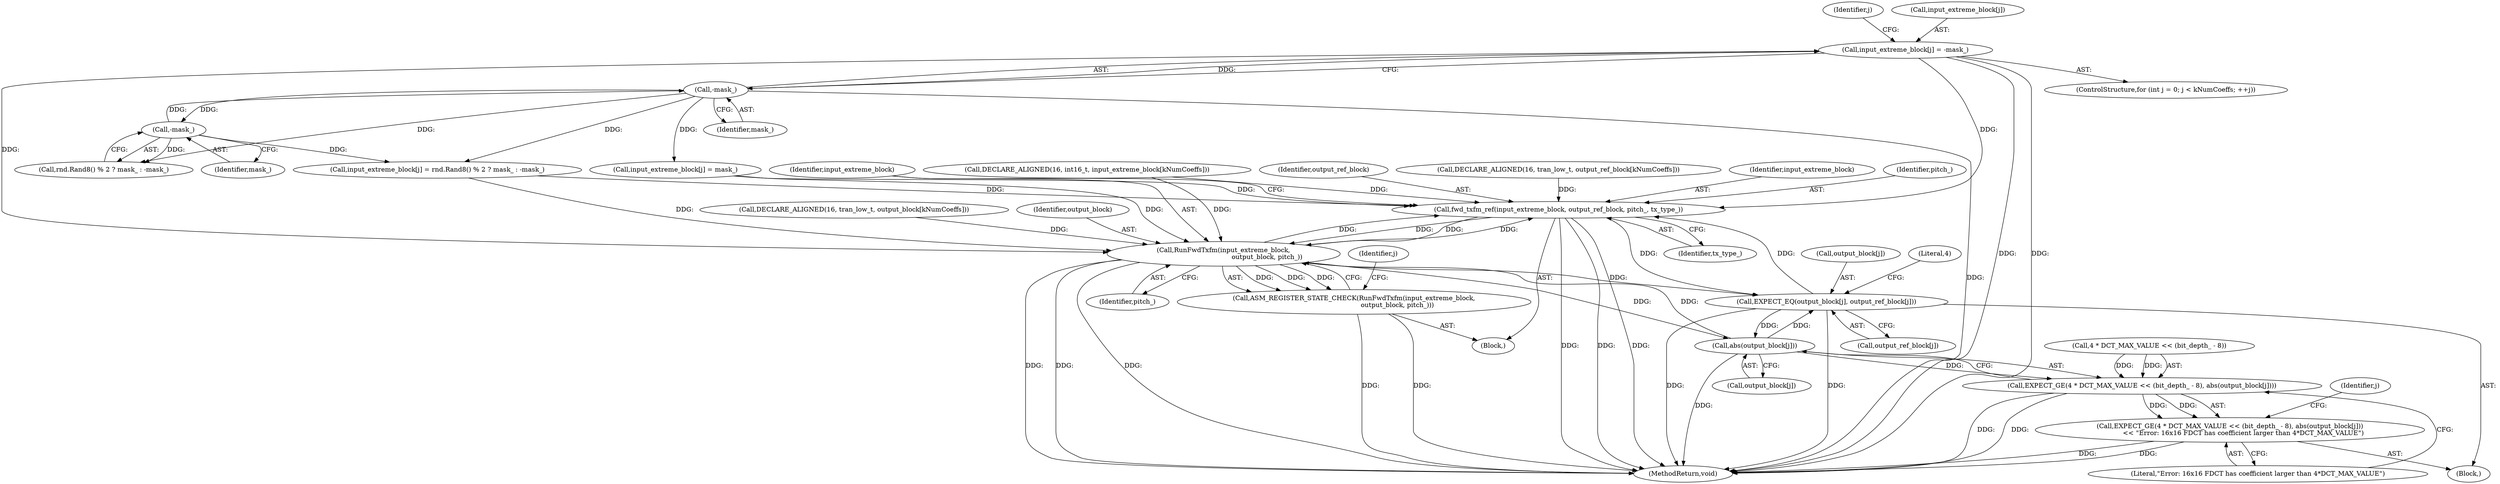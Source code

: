 digraph "0_Android_5a9753fca56f0eeb9f61e342b2fccffc364f9426_51@array" {
"1000195" [label="(Call,input_extreme_block[j] = -mask_)"];
"1000199" [label="(Call,-mask_)"];
"1000157" [label="(Call,-mask_)"];
"1000201" [label="(Call,fwd_txfm_ref(input_extreme_block, output_ref_block, pitch_, tx_type_))"];
"1000207" [label="(Call,RunFwdTxfm(input_extreme_block,\n                                          output_block, pitch_))"];
"1000206" [label="(Call,ASM_REGISTER_STATE_CHECK(RunFwdTxfm(input_extreme_block,\n                                          output_block, pitch_)))"];
"1000222" [label="(Call,EXPECT_EQ(output_block[j], output_ref_block[j]))"];
"1000238" [label="(Call,abs(output_block[j]))"];
"1000230" [label="(Call,EXPECT_GE(4 * DCT_MAX_VALUE << (bit_depth_ - 8), abs(output_block[j])))"];
"1000229" [label="(Call,EXPECT_GE(4 * DCT_MAX_VALUE << (bit_depth_ - 8), abs(output_block[j]))\n             << \"Error: 16x16 FDCT has coefficient larger than 4*DCT_MAX_VALUE\")"];
"1000157" [label="(Call,-mask_)"];
"1000222" [label="(Call,EXPECT_EQ(output_block[j], output_ref_block[j]))"];
"1000239" [label="(Call,output_block[j])"];
"1000136" [label="(Block,)"];
"1000174" [label="(Call,input_extreme_block[j] = mask_)"];
"1000158" [label="(Identifier,mask_)"];
"1000148" [label="(Call,input_extreme_block[j] = rnd.Rand8() % 2 ? mask_ : -mask_)"];
"1000114" [label="(Call,DECLARE_ALIGNED(16, tran_low_t, output_ref_block[kNumCoeffs]))"];
"1000205" [label="(Identifier,tx_type_)"];
"1000200" [label="(Identifier,mask_)"];
"1000199" [label="(Call,-mask_)"];
"1000194" [label="(Identifier,j)"];
"1000207" [label="(Call,RunFwdTxfm(input_extreme_block,\n                                          output_block, pitch_))"];
"1000214" [label="(Identifier,j)"];
"1000221" [label="(Block,)"];
"1000226" [label="(Call,output_ref_block[j])"];
"1000223" [label="(Call,output_block[j])"];
"1000231" [label="(Call,4 * DCT_MAX_VALUE << (bit_depth_ - 8))"];
"1000185" [label="(ControlStructure,for (int j = 0; j < kNumCoeffs; ++j))"];
"1000208" [label="(Identifier,input_extreme_block)"];
"1000229" [label="(Call,EXPECT_GE(4 * DCT_MAX_VALUE << (bit_depth_ - 8), abs(output_block[j]))\n             << \"Error: 16x16 FDCT has coefficient larger than 4*DCT_MAX_VALUE\")"];
"1000196" [label="(Call,input_extreme_block[j])"];
"1000152" [label="(Call,rnd.Rand8() % 2 ? mask_ : -mask_)"];
"1000206" [label="(Call,ASM_REGISTER_STATE_CHECK(RunFwdTxfm(input_extreme_block,\n                                          output_block, pitch_)))"];
"1000202" [label="(Identifier,input_extreme_block)"];
"1000204" [label="(Identifier,pitch_)"];
"1000108" [label="(Call,DECLARE_ALIGNED(16, int16_t, input_extreme_block[kNumCoeffs]))"];
"1000203" [label="(Identifier,output_ref_block)"];
"1000210" [label="(Identifier,pitch_)"];
"1000195" [label="(Call,input_extreme_block[j] = -mask_)"];
"1000120" [label="(Call,DECLARE_ALIGNED(16, tran_low_t, output_block[kNumCoeffs]))"];
"1000230" [label="(Call,EXPECT_GE(4 * DCT_MAX_VALUE << (bit_depth_ - 8), abs(output_block[j])))"];
"1000243" [label="(MethodReturn,void)"];
"1000201" [label="(Call,fwd_txfm_ref(input_extreme_block, output_ref_block, pitch_, tx_type_))"];
"1000220" [label="(Identifier,j)"];
"1000242" [label="(Literal,\"Error: 16x16 FDCT has coefficient larger than 4*DCT_MAX_VALUE\")"];
"1000233" [label="(Literal,4)"];
"1000209" [label="(Identifier,output_block)"];
"1000238" [label="(Call,abs(output_block[j]))"];
"1000195" -> "1000185"  [label="AST: "];
"1000195" -> "1000199"  [label="CFG: "];
"1000196" -> "1000195"  [label="AST: "];
"1000199" -> "1000195"  [label="AST: "];
"1000194" -> "1000195"  [label="CFG: "];
"1000195" -> "1000243"  [label="DDG: "];
"1000195" -> "1000243"  [label="DDG: "];
"1000199" -> "1000195"  [label="DDG: "];
"1000195" -> "1000201"  [label="DDG: "];
"1000195" -> "1000207"  [label="DDG: "];
"1000199" -> "1000200"  [label="CFG: "];
"1000200" -> "1000199"  [label="AST: "];
"1000199" -> "1000243"  [label="DDG: "];
"1000199" -> "1000148"  [label="DDG: "];
"1000199" -> "1000152"  [label="DDG: "];
"1000199" -> "1000157"  [label="DDG: "];
"1000199" -> "1000174"  [label="DDG: "];
"1000157" -> "1000199"  [label="DDG: "];
"1000157" -> "1000152"  [label="AST: "];
"1000157" -> "1000158"  [label="CFG: "];
"1000158" -> "1000157"  [label="AST: "];
"1000152" -> "1000157"  [label="CFG: "];
"1000157" -> "1000148"  [label="DDG: "];
"1000157" -> "1000152"  [label="DDG: "];
"1000201" -> "1000136"  [label="AST: "];
"1000201" -> "1000205"  [label="CFG: "];
"1000202" -> "1000201"  [label="AST: "];
"1000203" -> "1000201"  [label="AST: "];
"1000204" -> "1000201"  [label="AST: "];
"1000205" -> "1000201"  [label="AST: "];
"1000208" -> "1000201"  [label="CFG: "];
"1000201" -> "1000243"  [label="DDG: "];
"1000201" -> "1000243"  [label="DDG: "];
"1000201" -> "1000243"  [label="DDG: "];
"1000108" -> "1000201"  [label="DDG: "];
"1000174" -> "1000201"  [label="DDG: "];
"1000207" -> "1000201"  [label="DDG: "];
"1000207" -> "1000201"  [label="DDG: "];
"1000148" -> "1000201"  [label="DDG: "];
"1000114" -> "1000201"  [label="DDG: "];
"1000222" -> "1000201"  [label="DDG: "];
"1000201" -> "1000207"  [label="DDG: "];
"1000201" -> "1000207"  [label="DDG: "];
"1000201" -> "1000222"  [label="DDG: "];
"1000207" -> "1000206"  [label="AST: "];
"1000207" -> "1000210"  [label="CFG: "];
"1000208" -> "1000207"  [label="AST: "];
"1000209" -> "1000207"  [label="AST: "];
"1000210" -> "1000207"  [label="AST: "];
"1000206" -> "1000207"  [label="CFG: "];
"1000207" -> "1000243"  [label="DDG: "];
"1000207" -> "1000243"  [label="DDG: "];
"1000207" -> "1000243"  [label="DDG: "];
"1000207" -> "1000206"  [label="DDG: "];
"1000207" -> "1000206"  [label="DDG: "];
"1000207" -> "1000206"  [label="DDG: "];
"1000148" -> "1000207"  [label="DDG: "];
"1000108" -> "1000207"  [label="DDG: "];
"1000174" -> "1000207"  [label="DDG: "];
"1000238" -> "1000207"  [label="DDG: "];
"1000120" -> "1000207"  [label="DDG: "];
"1000207" -> "1000222"  [label="DDG: "];
"1000207" -> "1000238"  [label="DDG: "];
"1000206" -> "1000136"  [label="AST: "];
"1000214" -> "1000206"  [label="CFG: "];
"1000206" -> "1000243"  [label="DDG: "];
"1000206" -> "1000243"  [label="DDG: "];
"1000222" -> "1000221"  [label="AST: "];
"1000222" -> "1000226"  [label="CFG: "];
"1000223" -> "1000222"  [label="AST: "];
"1000226" -> "1000222"  [label="AST: "];
"1000233" -> "1000222"  [label="CFG: "];
"1000222" -> "1000243"  [label="DDG: "];
"1000222" -> "1000243"  [label="DDG: "];
"1000238" -> "1000222"  [label="DDG: "];
"1000222" -> "1000238"  [label="DDG: "];
"1000238" -> "1000230"  [label="AST: "];
"1000238" -> "1000239"  [label="CFG: "];
"1000239" -> "1000238"  [label="AST: "];
"1000230" -> "1000238"  [label="CFG: "];
"1000238" -> "1000243"  [label="DDG: "];
"1000238" -> "1000230"  [label="DDG: "];
"1000230" -> "1000229"  [label="AST: "];
"1000231" -> "1000230"  [label="AST: "];
"1000242" -> "1000230"  [label="CFG: "];
"1000230" -> "1000243"  [label="DDG: "];
"1000230" -> "1000243"  [label="DDG: "];
"1000230" -> "1000229"  [label="DDG: "];
"1000230" -> "1000229"  [label="DDG: "];
"1000231" -> "1000230"  [label="DDG: "];
"1000231" -> "1000230"  [label="DDG: "];
"1000229" -> "1000221"  [label="AST: "];
"1000229" -> "1000242"  [label="CFG: "];
"1000242" -> "1000229"  [label="AST: "];
"1000220" -> "1000229"  [label="CFG: "];
"1000229" -> "1000243"  [label="DDG: "];
"1000229" -> "1000243"  [label="DDG: "];
}
